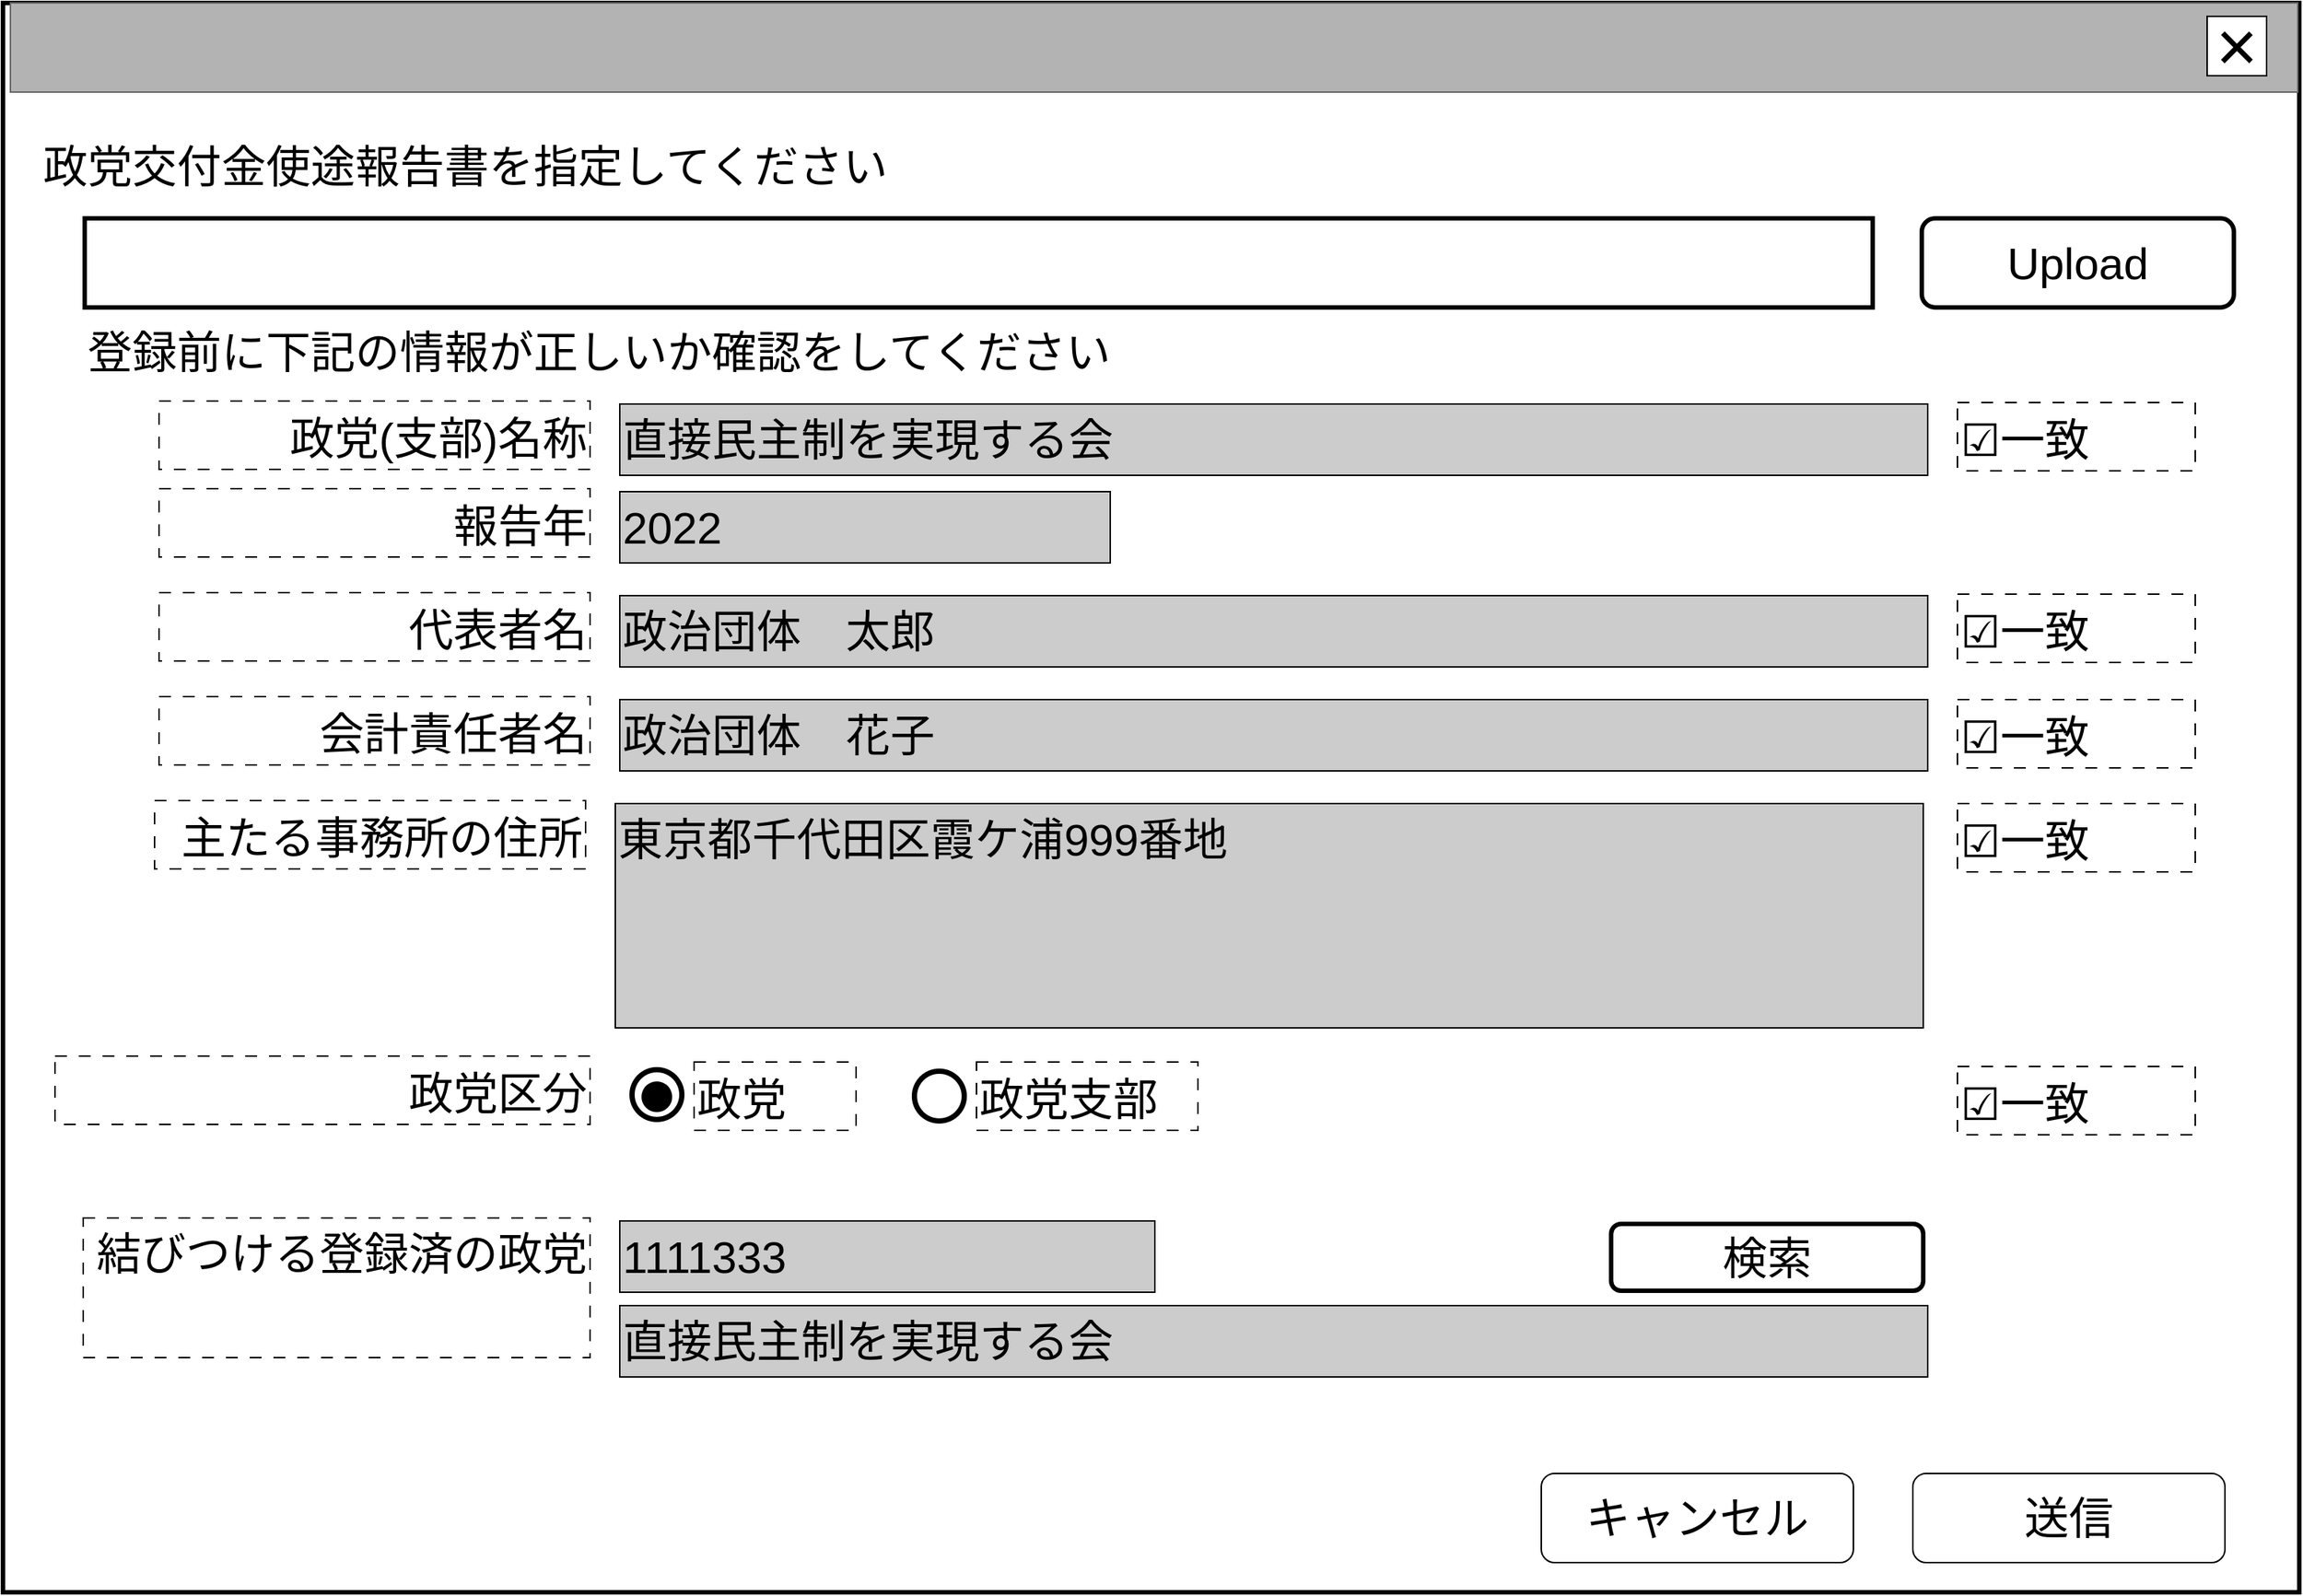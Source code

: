 <mxfile version="23.1.5" type="device">
  <diagram name="ページ1" id="LE8fIzdrHe0wcv1LTvfw">
    <mxGraphModel dx="2125" dy="1255" grid="1" gridSize="10" guides="1" tooltips="1" connect="1" arrows="1" fold="1" page="1" pageScale="1" pageWidth="1600" pageHeight="1200" math="0" shadow="0">
      <root>
        <mxCell id="0" />
        <mxCell id="cFaB45KztUIKXS-_cTrr-4" value="背景" style="locked=1;" parent="0" visible="0" />
        <mxCell id="cFaB45KztUIKXS-_cTrr-5" value="" style="rounded=0;whiteSpace=wrap;html=1;strokeWidth=3;" parent="cFaB45KztUIKXS-_cTrr-4" vertex="1">
          <mxGeometry x="1" y="1" width="1595" height="1180" as="geometry" />
        </mxCell>
        <mxCell id="cFaB45KztUIKXS-_cTrr-6" value="" style="rounded=0;whiteSpace=wrap;html=1;fillColor=#B3B3B3;fontColor=#333333;strokeColor=#666666;" parent="cFaB45KztUIKXS-_cTrr-4" vertex="1">
          <mxGeometry width="1595" height="60" as="geometry" />
        </mxCell>
        <mxCell id="cFaB45KztUIKXS-_cTrr-7" value="&lt;font style=&quot;font-size: 48px;&quot;&gt;×&lt;/font&gt;" style="rounded=0;whiteSpace=wrap;html=1;" parent="cFaB45KztUIKXS-_cTrr-4" vertex="1">
          <mxGeometry x="1550" y="10" width="40" height="40" as="geometry" />
        </mxCell>
        <mxCell id="cFaB45KztUIKXS-_cTrr-8" value="" style="rounded=0;whiteSpace=wrap;html=1;" parent="cFaB45KztUIKXS-_cTrr-4" vertex="1">
          <mxGeometry x="830" y="670" width="120" height="60" as="geometry" />
        </mxCell>
        <mxCell id="cFaB45KztUIKXS-_cTrr-9" value="ウインドウ" style="locked=1;" parent="0" />
        <mxCell id="cFaB45KztUIKXS-_cTrr-10" value="" style="rounded=0;whiteSpace=wrap;html=1;strokeWidth=3;" parent="cFaB45KztUIKXS-_cTrr-9" vertex="1">
          <mxGeometry x="6" y="48" width="1545" height="1070" as="geometry" />
        </mxCell>
        <mxCell id="cFaB45KztUIKXS-_cTrr-11" value="" style="rounded=0;whiteSpace=wrap;html=1;fillColor=#B3B3B3;fontColor=#333333;strokeColor=#666666;" parent="cFaB45KztUIKXS-_cTrr-9" vertex="1">
          <mxGeometry x="11" y="48" width="1539" height="60" as="geometry" />
        </mxCell>
        <mxCell id="cFaB45KztUIKXS-_cTrr-12" value="&lt;font style=&quot;font-size: 48px;&quot;&gt;×&lt;/font&gt;" style="rounded=0;whiteSpace=wrap;html=1;" parent="cFaB45KztUIKXS-_cTrr-9" vertex="1">
          <mxGeometry x="1489" y="57" width="40" height="40" as="geometry" />
        </mxCell>
        <mxCell id="cFaB45KztUIKXS-_cTrr-14" value="名称未設定レイヤ" style="" parent="0" />
        <mxCell id="HvR4dSRWBfD3urc1JDpB-8" value="&lt;font style=&quot;font-size: 30px;&quot;&gt;登録前に下記の情報が正しいか確認をしてください&lt;/font&gt;" style="text;html=1;strokeColor=none;fillColor=none;align=left;verticalAlign=middle;whiteSpace=wrap;rounded=0;" parent="cFaB45KztUIKXS-_cTrr-14" vertex="1">
          <mxGeometry x="61" y="268" width="750" height="30" as="geometry" />
        </mxCell>
        <mxCell id="HvR4dSRWBfD3urc1JDpB-15" value="&lt;span style=&quot;font-size: 30px;&quot;&gt;送信&lt;/span&gt;" style="rounded=1;whiteSpace=wrap;html=1;" parent="cFaB45KztUIKXS-_cTrr-14" vertex="1">
          <mxGeometry x="1291" y="1038" width="210" height="60" as="geometry" />
        </mxCell>
        <mxCell id="HvR4dSRWBfD3urc1JDpB-16" value="&lt;span style=&quot;font-size: 30px;&quot;&gt;キャンセル&lt;/span&gt;" style="rounded=1;whiteSpace=wrap;html=1;" parent="cFaB45KztUIKXS-_cTrr-14" vertex="1">
          <mxGeometry x="1041" y="1038" width="210" height="60" as="geometry" />
        </mxCell>
        <mxCell id="rMlkWfYMhBXUC336Wd6b-3" value="&lt;span style=&quot;font-size: 30px;&quot;&gt;Upload&lt;/span&gt;" style="rounded=1;whiteSpace=wrap;html=1;fillColor=#FFFFFF;strokeWidth=3;" parent="cFaB45KztUIKXS-_cTrr-14" vertex="1">
          <mxGeometry x="1297" y="193" width="210" height="60" as="geometry" />
        </mxCell>
        <mxCell id="rMlkWfYMhBXUC336Wd6b-4" value="&lt;span style=&quot;font-size: 30px;&quot;&gt;政党交付金使途報告書を指定してください&lt;/span&gt;" style="text;html=1;strokeColor=none;fillColor=none;align=left;verticalAlign=middle;whiteSpace=wrap;rounded=0;" parent="cFaB45KztUIKXS-_cTrr-14" vertex="1">
          <mxGeometry x="31" y="138" width="600" height="40" as="geometry" />
        </mxCell>
        <mxCell id="rMlkWfYMhBXUC336Wd6b-5" value="" style="rounded=0;whiteSpace=wrap;html=1;strokeWidth=3;" parent="cFaB45KztUIKXS-_cTrr-14" vertex="1">
          <mxGeometry x="61" y="193" width="1203" height="60" as="geometry" />
        </mxCell>
        <mxCell id="rMlkWfYMhBXUC336Wd6b-7" value="&lt;span style=&quot;font-size: 30px;&quot;&gt;報告年&lt;/span&gt;" style="rounded=0;whiteSpace=wrap;html=1;align=right;dashed=1;dashPattern=8 8;verticalAlign=bottom;" parent="cFaB45KztUIKXS-_cTrr-14" vertex="1">
          <mxGeometry x="111" y="375" width="290" height="46" as="geometry" />
        </mxCell>
        <mxCell id="rMlkWfYMhBXUC336Wd6b-8" value="&lt;span style=&quot;font-size: 30px;&quot;&gt;2022&lt;/span&gt;" style="rounded=0;whiteSpace=wrap;html=1;align=left;fillColor=#CCCCCC;" parent="cFaB45KztUIKXS-_cTrr-14" vertex="1">
          <mxGeometry x="421" y="377" width="330" height="48" as="geometry" />
        </mxCell>
        <mxCell id="rMlkWfYMhBXUC336Wd6b-9" value="&lt;span style=&quot;font-size: 30px;&quot;&gt;代表者名&lt;/span&gt;" style="rounded=0;whiteSpace=wrap;html=1;align=right;dashed=1;dashPattern=8 8;verticalAlign=bottom;" parent="cFaB45KztUIKXS-_cTrr-14" vertex="1">
          <mxGeometry x="111" y="445" width="290" height="46" as="geometry" />
        </mxCell>
        <mxCell id="rMlkWfYMhBXUC336Wd6b-10" value="&lt;span style=&quot;font-size: 30px;&quot;&gt;政治団体　太郎&lt;/span&gt;" style="rounded=0;whiteSpace=wrap;html=1;align=left;fillColor=#CCCCCC;" parent="cFaB45KztUIKXS-_cTrr-14" vertex="1">
          <mxGeometry x="421" y="447" width="880" height="48" as="geometry" />
        </mxCell>
        <mxCell id="rMlkWfYMhBXUC336Wd6b-11" value="&lt;span style=&quot;font-size: 30px;&quot;&gt;会計責任者名&lt;/span&gt;" style="rounded=0;whiteSpace=wrap;html=1;align=right;dashed=1;dashPattern=8 8;verticalAlign=bottom;" parent="cFaB45KztUIKXS-_cTrr-14" vertex="1">
          <mxGeometry x="111" y="515" width="290" height="46" as="geometry" />
        </mxCell>
        <mxCell id="rMlkWfYMhBXUC336Wd6b-12" value="&lt;span style=&quot;font-size: 30px;&quot;&gt;政治団体　花子&lt;/span&gt;" style="rounded=0;whiteSpace=wrap;html=1;align=left;fillColor=#CCCCCC;" parent="cFaB45KztUIKXS-_cTrr-14" vertex="1">
          <mxGeometry x="421" y="517" width="880" height="48" as="geometry" />
        </mxCell>
        <mxCell id="rMlkWfYMhBXUC336Wd6b-13" value="&lt;span style=&quot;font-size: 30px;&quot;&gt;主たる事務所の住所&lt;/span&gt;" style="rounded=0;whiteSpace=wrap;html=1;align=right;dashed=1;dashPattern=8 8;verticalAlign=bottom;" parent="cFaB45KztUIKXS-_cTrr-14" vertex="1">
          <mxGeometry x="108" y="585" width="290" height="46" as="geometry" />
        </mxCell>
        <mxCell id="rMlkWfYMhBXUC336Wd6b-14" value="&lt;span style=&quot;font-size: 30px;&quot;&gt;東京都千代田区霞ケ浦999番地&lt;/span&gt;" style="rounded=0;whiteSpace=wrap;html=1;align=left;verticalAlign=top;fillColor=#CCCCCC;" parent="cFaB45KztUIKXS-_cTrr-14" vertex="1">
          <mxGeometry x="418" y="587" width="880" height="151" as="geometry" />
        </mxCell>
        <mxCell id="rMlkWfYMhBXUC336Wd6b-17" value="&lt;span style=&quot;font-size: 30px;&quot;&gt;政党区分&lt;/span&gt;" style="rounded=0;whiteSpace=wrap;html=1;align=right;dashed=1;dashPattern=8 8;verticalAlign=bottom;" parent="cFaB45KztUIKXS-_cTrr-14" vertex="1">
          <mxGeometry x="41" y="757" width="360" height="46" as="geometry" />
        </mxCell>
        <mxCell id="rMlkWfYMhBXUC336Wd6b-20" value="&lt;span style=&quot;font-size: 30px;&quot;&gt;政党(支部)名称&lt;/span&gt;" style="rounded=0;whiteSpace=wrap;html=1;align=right;dashed=1;dashPattern=8 8;verticalAlign=bottom;" parent="cFaB45KztUIKXS-_cTrr-14" vertex="1">
          <mxGeometry x="111" y="316" width="290" height="46" as="geometry" />
        </mxCell>
        <mxCell id="rMlkWfYMhBXUC336Wd6b-21" value="&lt;span style=&quot;font-size: 30px;&quot;&gt;直接民主制を実現する会&lt;/span&gt;" style="rounded=0;whiteSpace=wrap;html=1;align=left;fillColor=#CCCCCC;" parent="cFaB45KztUIKXS-_cTrr-14" vertex="1">
          <mxGeometry x="421" y="318" width="880" height="48" as="geometry" />
        </mxCell>
        <mxCell id="I98U6csfKiKjN-V1iLkN-0" value="&lt;span style=&quot;font-size: 30px;&quot;&gt;☑一致&lt;/span&gt;" style="rounded=0;whiteSpace=wrap;html=1;align=left;dashed=1;dashPattern=8 8;verticalAlign=bottom;" parent="cFaB45KztUIKXS-_cTrr-14" vertex="1">
          <mxGeometry x="1321" y="587" width="160" height="46" as="geometry" />
        </mxCell>
        <mxCell id="I98U6csfKiKjN-V1iLkN-1" value="&lt;span style=&quot;font-size: 30px;&quot;&gt;☑一致&lt;/span&gt;" style="rounded=0;whiteSpace=wrap;html=1;align=left;dashed=1;dashPattern=8 8;verticalAlign=bottom;" parent="cFaB45KztUIKXS-_cTrr-14" vertex="1">
          <mxGeometry x="1321" y="517" width="160" height="46" as="geometry" />
        </mxCell>
        <mxCell id="I98U6csfKiKjN-V1iLkN-2" value="&lt;span style=&quot;font-size: 30px;&quot;&gt;☑一致&lt;/span&gt;" style="rounded=0;whiteSpace=wrap;html=1;align=left;dashed=1;dashPattern=8 8;verticalAlign=bottom;" parent="cFaB45KztUIKXS-_cTrr-14" vertex="1">
          <mxGeometry x="1321" y="446" width="160" height="46" as="geometry" />
        </mxCell>
        <mxCell id="I98U6csfKiKjN-V1iLkN-3" value="&lt;span style=&quot;font-size: 30px;&quot;&gt;☑一致&lt;/span&gt;" style="rounded=0;whiteSpace=wrap;html=1;align=left;dashed=1;dashPattern=8 8;verticalAlign=bottom;" parent="cFaB45KztUIKXS-_cTrr-14" vertex="1">
          <mxGeometry x="1321" y="317" width="160" height="46" as="geometry" />
        </mxCell>
        <mxCell id="I98U6csfKiKjN-V1iLkN-4" value="&lt;span style=&quot;font-size: 30px;&quot;&gt;結びつける登録済の政党&lt;/span&gt;" style="rounded=0;whiteSpace=wrap;html=1;align=right;dashed=1;dashPattern=8 8;verticalAlign=top;" parent="cFaB45KztUIKXS-_cTrr-14" vertex="1">
          <mxGeometry x="60" y="866" width="341" height="94" as="geometry" />
        </mxCell>
        <mxCell id="I98U6csfKiKjN-V1iLkN-5" value="&lt;span style=&quot;font-size: 30px;&quot;&gt;直接民主制を実現する会&lt;/span&gt;" style="rounded=0;whiteSpace=wrap;html=1;align=left;fillColor=#CCCCCC;" parent="cFaB45KztUIKXS-_cTrr-14" vertex="1">
          <mxGeometry x="421" y="925" width="880" height="48" as="geometry" />
        </mxCell>
        <mxCell id="I98U6csfKiKjN-V1iLkN-6" value="&lt;span style=&quot;font-size: 30px;&quot;&gt;1111333&lt;/span&gt;" style="rounded=0;whiteSpace=wrap;html=1;align=left;fillColor=#CCCCCC;" parent="cFaB45KztUIKXS-_cTrr-14" vertex="1">
          <mxGeometry x="421" y="868" width="360" height="48" as="geometry" />
        </mxCell>
        <mxCell id="R9vlBovXNeN11lXfiM3_-0" value="&lt;font style=&quot;font-size: 84px;&quot;&gt;○&lt;/font&gt;" style="text;html=1;strokeColor=none;fillColor=none;align=center;verticalAlign=middle;whiteSpace=wrap;rounded=0;fontSize=60;" vertex="1" parent="cFaB45KztUIKXS-_cTrr-14">
          <mxGeometry x="416" y="764" width="60" height="30" as="geometry" />
        </mxCell>
        <mxCell id="R9vlBovXNeN11lXfiM3_-1" value="&lt;font style=&quot;font-size: 48px;&quot;&gt;●&lt;/font&gt;" style="text;html=1;strokeColor=none;fillColor=none;align=center;verticalAlign=middle;whiteSpace=wrap;rounded=0;fontSize=48;" vertex="1" parent="cFaB45KztUIKXS-_cTrr-14">
          <mxGeometry x="416" y="766" width="60" height="30" as="geometry" />
        </mxCell>
        <mxCell id="R9vlBovXNeN11lXfiM3_-2" value="&lt;font style=&quot;font-size: 84px;&quot;&gt;○&lt;/font&gt;" style="text;html=1;strokeColor=none;fillColor=none;align=center;verticalAlign=middle;whiteSpace=wrap;rounded=0;fontSize=60;" vertex="1" parent="cFaB45KztUIKXS-_cTrr-14">
          <mxGeometry x="606" y="765" width="60" height="30" as="geometry" />
        </mxCell>
        <mxCell id="R9vlBovXNeN11lXfiM3_-4" value="&lt;span style=&quot;font-size: 30px;&quot;&gt;政党&lt;/span&gt;" style="rounded=0;whiteSpace=wrap;html=1;align=left;dashed=1;dashPattern=8 8;verticalAlign=bottom;" vertex="1" parent="cFaB45KztUIKXS-_cTrr-14">
          <mxGeometry x="471" y="761" width="109" height="46" as="geometry" />
        </mxCell>
        <mxCell id="R9vlBovXNeN11lXfiM3_-5" value="&lt;span style=&quot;font-size: 30px;&quot;&gt;☑一致&lt;/span&gt;" style="rounded=0;whiteSpace=wrap;html=1;align=left;dashed=1;dashPattern=8 8;verticalAlign=bottom;" vertex="1" parent="cFaB45KztUIKXS-_cTrr-14">
          <mxGeometry x="1321" y="764" width="160" height="46" as="geometry" />
        </mxCell>
        <mxCell id="R9vlBovXNeN11lXfiM3_-6" value="&lt;span style=&quot;font-size: 30px;&quot;&gt;政党支部&lt;/span&gt;" style="rounded=0;whiteSpace=wrap;html=1;align=left;dashed=1;dashPattern=8 8;verticalAlign=bottom;" vertex="1" parent="cFaB45KztUIKXS-_cTrr-14">
          <mxGeometry x="661" y="761" width="149" height="46" as="geometry" />
        </mxCell>
        <mxCell id="R9vlBovXNeN11lXfiM3_-7" value="&lt;span style=&quot;font-size: 30px;&quot;&gt;検索&lt;/span&gt;" style="rounded=1;whiteSpace=wrap;html=1;fillColor=#FFFFFF;strokeWidth=3;" vertex="1" parent="cFaB45KztUIKXS-_cTrr-14">
          <mxGeometry x="1088" y="870" width="210" height="45" as="geometry" />
        </mxCell>
      </root>
    </mxGraphModel>
  </diagram>
</mxfile>
